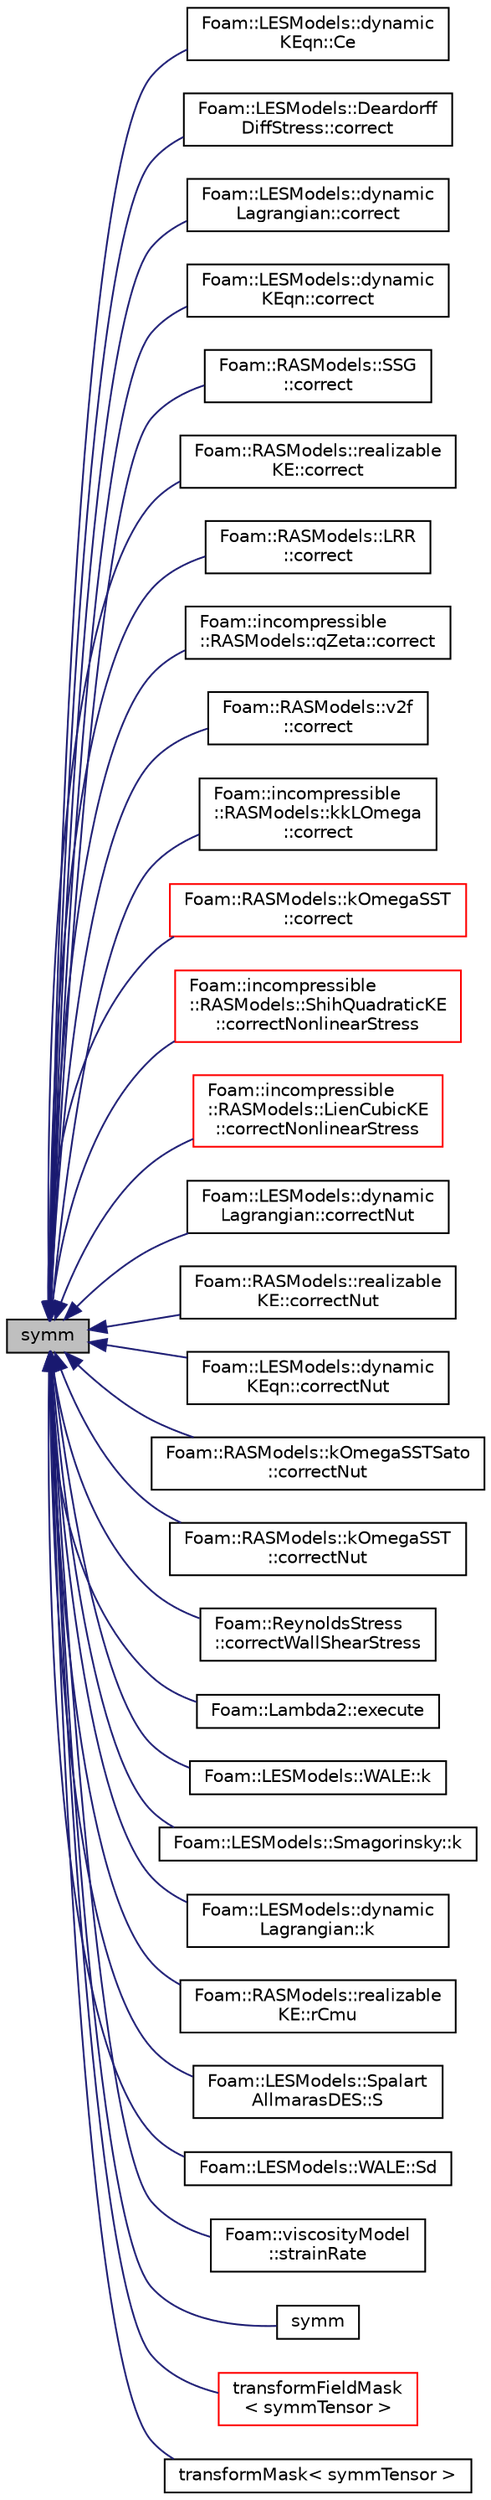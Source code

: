 digraph "symm"
{
  bgcolor="transparent";
  edge [fontname="Helvetica",fontsize="10",labelfontname="Helvetica",labelfontsize="10"];
  node [fontname="Helvetica",fontsize="10",shape=record];
  rankdir="LR";
  Node1 [label="symm",height=0.2,width=0.4,color="black", fillcolor="grey75", style="filled", fontcolor="black"];
  Node1 -> Node2 [dir="back",color="midnightblue",fontsize="10",style="solid",fontname="Helvetica"];
  Node2 [label="Foam::LESModels::dynamic\lKEqn::Ce",height=0.2,width=0.4,color="black",URL="$a00596.html#a3c2974586dff0144748fe3e9ce362bb5"];
  Node1 -> Node3 [dir="back",color="midnightblue",fontsize="10",style="solid",fontname="Helvetica"];
  Node3 [label="Foam::LESModels::Deardorff\lDiffStress::correct",height=0.2,width=0.4,color="black",URL="$a00499.html#a3ae44b28050c3aa494c1d8e18cf618c1",tooltip="Correct sub-grid stress, eddy-Viscosity and related properties. "];
  Node1 -> Node4 [dir="back",color="midnightblue",fontsize="10",style="solid",fontname="Helvetica"];
  Node4 [label="Foam::LESModels::dynamic\lLagrangian::correct",height=0.2,width=0.4,color="black",URL="$a00597.html#a3ae44b28050c3aa494c1d8e18cf618c1",tooltip="Correct Eddy-Viscosity and related properties. "];
  Node1 -> Node5 [dir="back",color="midnightblue",fontsize="10",style="solid",fontname="Helvetica"];
  Node5 [label="Foam::LESModels::dynamic\lKEqn::correct",height=0.2,width=0.4,color="black",URL="$a00596.html#a3ae44b28050c3aa494c1d8e18cf618c1",tooltip="Correct Eddy-Viscosity and related properties. "];
  Node1 -> Node6 [dir="back",color="midnightblue",fontsize="10",style="solid",fontname="Helvetica"];
  Node6 [label="Foam::RASModels::SSG\l::correct",height=0.2,width=0.4,color="black",URL="$a02406.html#a3ae44b28050c3aa494c1d8e18cf618c1",tooltip="Solve the turbulence equations and correct eddy-Viscosity and. "];
  Node1 -> Node7 [dir="back",color="midnightblue",fontsize="10",style="solid",fontname="Helvetica"];
  Node7 [label="Foam::RASModels::realizable\lKE::correct",height=0.2,width=0.4,color="black",URL="$a02087.html#a3ae44b28050c3aa494c1d8e18cf618c1",tooltip="Solve the turbulence equations and correct the turbulence viscosity. "];
  Node1 -> Node8 [dir="back",color="midnightblue",fontsize="10",style="solid",fontname="Helvetica"];
  Node8 [label="Foam::RASModels::LRR\l::correct",height=0.2,width=0.4,color="black",URL="$a01374.html#a3ae44b28050c3aa494c1d8e18cf618c1",tooltip="Solve the turbulence equations and correct eddy-Viscosity and. "];
  Node1 -> Node9 [dir="back",color="midnightblue",fontsize="10",style="solid",fontname="Helvetica"];
  Node9 [label="Foam::incompressible\l::RASModels::qZeta::correct",height=0.2,width=0.4,color="black",URL="$a02043.html#a3ae44b28050c3aa494c1d8e18cf618c1",tooltip="Solve the turbulence equations and correct the turbulence viscosity. "];
  Node1 -> Node10 [dir="back",color="midnightblue",fontsize="10",style="solid",fontname="Helvetica"];
  Node10 [label="Foam::RASModels::v2f\l::correct",height=0.2,width=0.4,color="black",URL="$a02761.html#a3ae44b28050c3aa494c1d8e18cf618c1",tooltip="Solve the turbulence equations and correct the turbulence viscosity. "];
  Node1 -> Node11 [dir="back",color="midnightblue",fontsize="10",style="solid",fontname="Helvetica"];
  Node11 [label="Foam::incompressible\l::RASModels::kkLOmega\l::correct",height=0.2,width=0.4,color="black",URL="$a01232.html#a3ae44b28050c3aa494c1d8e18cf618c1",tooltip="Solve the turbulence equations and correct the turbulence viscosity. "];
  Node1 -> Node12 [dir="back",color="midnightblue",fontsize="10",style="solid",fontname="Helvetica"];
  Node12 [label="Foam::RASModels::kOmegaSST\l::correct",height=0.2,width=0.4,color="red",URL="$a01236.html#a3ae44b28050c3aa494c1d8e18cf618c1",tooltip="Solve the turbulence equations and correct the turbulence viscosity. "];
  Node1 -> Node13 [dir="back",color="midnightblue",fontsize="10",style="solid",fontname="Helvetica"];
  Node13 [label="Foam::incompressible\l::RASModels::ShihQuadraticKE\l::correctNonlinearStress",height=0.2,width=0.4,color="red",URL="$a02281.html#aaeceed08f8e5aa404ea620bbed333cf2"];
  Node1 -> Node14 [dir="back",color="midnightblue",fontsize="10",style="solid",fontname="Helvetica"];
  Node14 [label="Foam::incompressible\l::RASModels::LienCubicKE\l::correctNonlinearStress",height=0.2,width=0.4,color="red",URL="$a01302.html#aaeceed08f8e5aa404ea620bbed333cf2"];
  Node1 -> Node15 [dir="back",color="midnightblue",fontsize="10",style="solid",fontname="Helvetica"];
  Node15 [label="Foam::LESModels::dynamic\lLagrangian::correctNut",height=0.2,width=0.4,color="black",URL="$a00597.html#a49501d539a9eb81be373db98c31bc2b0",tooltip="Update sub-grid eddy-viscosity. "];
  Node1 -> Node16 [dir="back",color="midnightblue",fontsize="10",style="solid",fontname="Helvetica"];
  Node16 [label="Foam::RASModels::realizable\lKE::correctNut",height=0.2,width=0.4,color="black",URL="$a02087.html#aaffe89433f18f1ee4137486e19219448"];
  Node1 -> Node17 [dir="back",color="midnightblue",fontsize="10",style="solid",fontname="Helvetica"];
  Node17 [label="Foam::LESModels::dynamic\lKEqn::correctNut",height=0.2,width=0.4,color="black",URL="$a00596.html#aaffe89433f18f1ee4137486e19219448"];
  Node1 -> Node18 [dir="back",color="midnightblue",fontsize="10",style="solid",fontname="Helvetica"];
  Node18 [label="Foam::RASModels::kOmegaSSTSato\l::correctNut",height=0.2,width=0.4,color="black",URL="$a01238.html#aaffe89433f18f1ee4137486e19219448"];
  Node1 -> Node19 [dir="back",color="midnightblue",fontsize="10",style="solid",fontname="Helvetica"];
  Node19 [label="Foam::RASModels::kOmegaSST\l::correctNut",height=0.2,width=0.4,color="black",URL="$a01236.html#aaffe89433f18f1ee4137486e19219448"];
  Node1 -> Node20 [dir="back",color="midnightblue",fontsize="10",style="solid",fontname="Helvetica"];
  Node20 [label="Foam::ReynoldsStress\l::correctWallShearStress",height=0.2,width=0.4,color="black",URL="$a02179.html#a84f52e1173745a74731fffb5bade909d"];
  Node1 -> Node21 [dir="back",color="midnightblue",fontsize="10",style="solid",fontname="Helvetica"];
  Node21 [label="Foam::Lambda2::execute",height=0.2,width=0.4,color="black",URL="$a01254.html#a61af3e60b94ae3e748f6fbac1e794af7",tooltip="Execute, currently does nothing. "];
  Node1 -> Node22 [dir="back",color="midnightblue",fontsize="10",style="solid",fontname="Helvetica"];
  Node22 [label="Foam::LESModels::WALE::k",height=0.2,width=0.4,color="black",URL="$a02811.html#a3ee2be92ecfdbda3c93d52e5c39a127f",tooltip="Return SGS kinetic energy. "];
  Node1 -> Node23 [dir="back",color="midnightblue",fontsize="10",style="solid",fontname="Helvetica"];
  Node23 [label="Foam::LESModels::Smagorinsky::k",height=0.2,width=0.4,color="black",URL="$a02334.html#a5fccd0982fff539a550586cbc901dc80",tooltip="Return SGS kinetic energy. "];
  Node1 -> Node24 [dir="back",color="midnightblue",fontsize="10",style="solid",fontname="Helvetica"];
  Node24 [label="Foam::LESModels::dynamic\lLagrangian::k",height=0.2,width=0.4,color="black",URL="$a00597.html#a49a7ab4748ef69d88e83b0d8c2861f72",tooltip="Return SGS kinetic energy. "];
  Node1 -> Node25 [dir="back",color="midnightblue",fontsize="10",style="solid",fontname="Helvetica"];
  Node25 [label="Foam::RASModels::realizable\lKE::rCmu",height=0.2,width=0.4,color="black",URL="$a02087.html#a1068a692df4f337ad061061d4c6b380d"];
  Node1 -> Node26 [dir="back",color="midnightblue",fontsize="10",style="solid",fontname="Helvetica"];
  Node26 [label="Foam::LESModels::Spalart\lAllmarasDES::S",height=0.2,width=0.4,color="black",URL="$a02374.html#acfff3741f0393eff63d4b8a577f512a0"];
  Node1 -> Node27 [dir="back",color="midnightblue",fontsize="10",style="solid",fontname="Helvetica"];
  Node27 [label="Foam::LESModels::WALE::Sd",height=0.2,width=0.4,color="black",URL="$a02811.html#af5559f82ed9958504f3839db49c958d4",tooltip="Return the deviatoric symmetric part of the square of the given. "];
  Node1 -> Node28 [dir="back",color="midnightblue",fontsize="10",style="solid",fontname="Helvetica"];
  Node28 [label="Foam::viscosityModel\l::strainRate",height=0.2,width=0.4,color="black",URL="$a02791.html#a2f494d28c10b57f6bc995124a23a1149",tooltip="Return the strain rate. "];
  Node1 -> Node29 [dir="back",color="midnightblue",fontsize="10",style="solid",fontname="Helvetica"];
  Node29 [label="symm",height=0.2,width=0.4,color="black",URL="$a10675.html#a67314c61ecbac763bb8d76536cdadd75"];
  Node1 -> Node30 [dir="back",color="midnightblue",fontsize="10",style="solid",fontname="Helvetica"];
  Node30 [label="transformFieldMask\l\< symmTensor \>",height=0.2,width=0.4,color="red",URL="$a10675.html#a7884742c6960329a351e831cbe152e04"];
  Node1 -> Node31 [dir="back",color="midnightblue",fontsize="10",style="solid",fontname="Helvetica"];
  Node31 [label="transformMask\< symmTensor \>",height=0.2,width=0.4,color="black",URL="$a10675.html#aa89228d62b2e59332fca9670044a7a55"];
}
